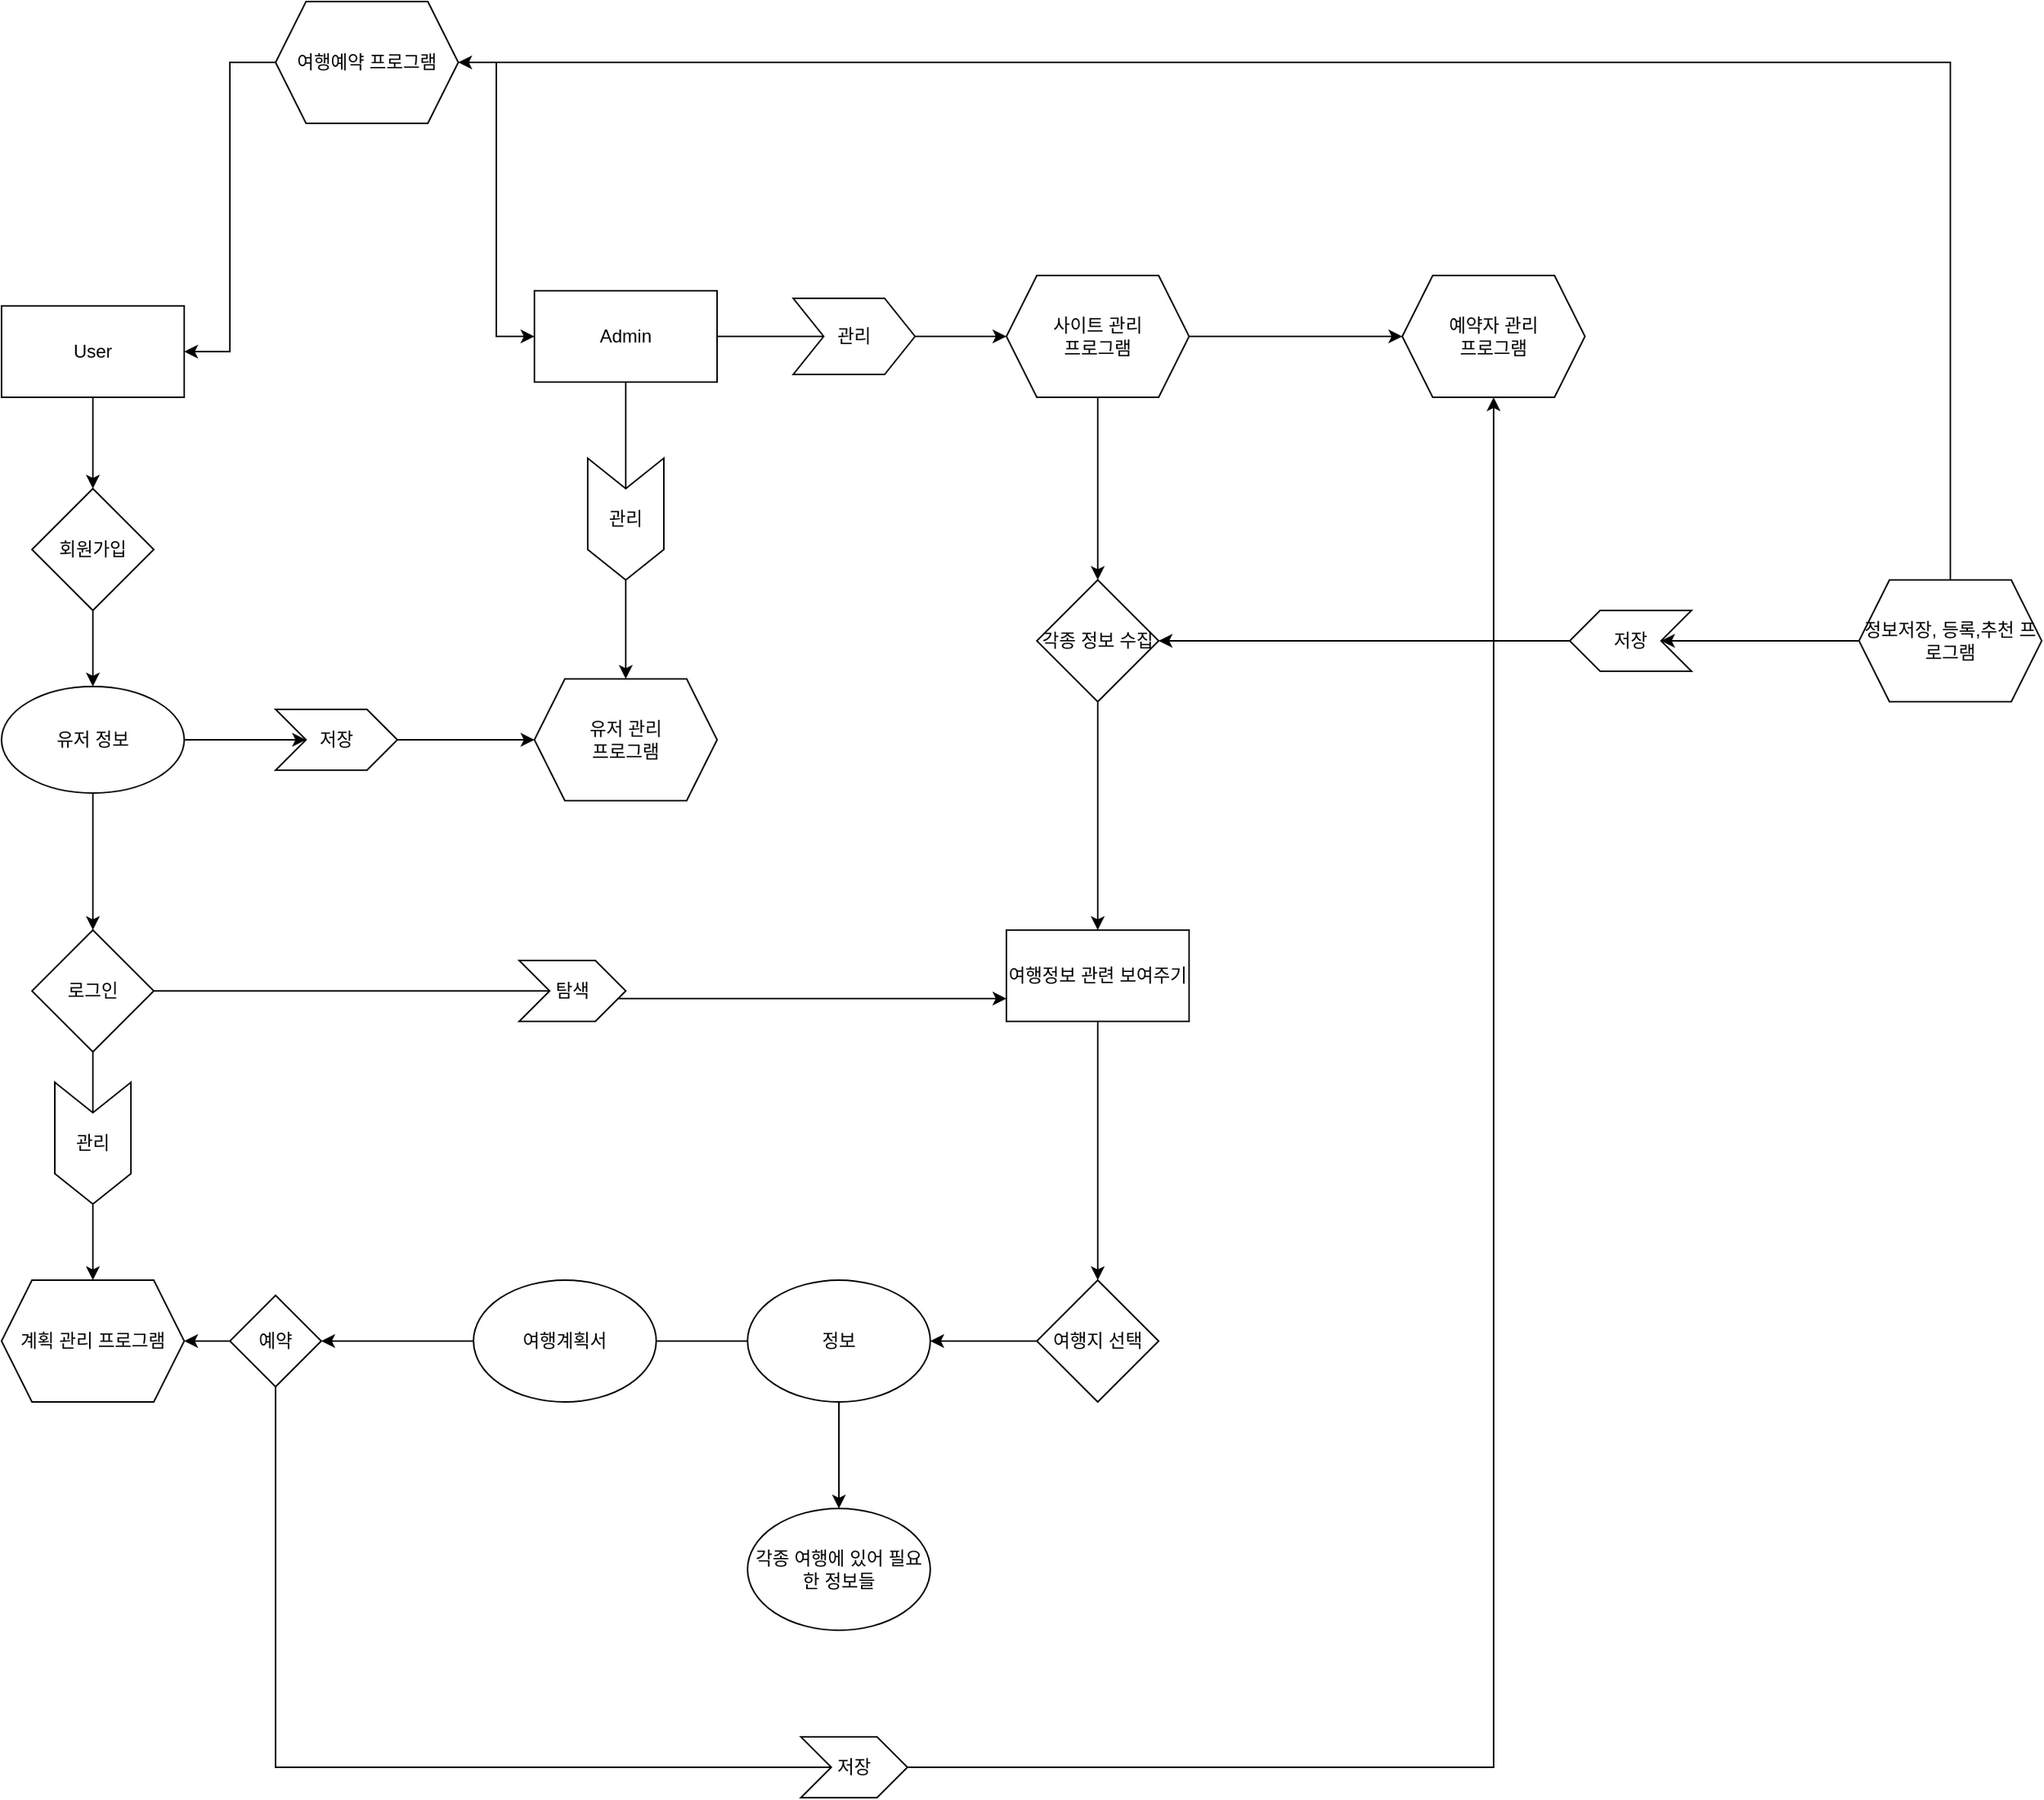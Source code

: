 <mxfile version="14.6.13" type="device"><diagram id="R2lEEEUBdFMjLlhIrx00" name="Page-1"><mxGraphModel dx="1611" dy="827" grid="1" gridSize="10" guides="1" tooltips="1" connect="1" arrows="1" fold="1" page="1" pageScale="1" pageWidth="850" pageHeight="1100" math="0" shadow="0" extFonts="Permanent Marker^https://fonts.googleapis.com/css?family=Permanent+Marker"><root><mxCell id="0"/><mxCell id="1" parent="0"/><mxCell id="mR1vEoHN11opcaeDgZzW-9" value="User" style="rounded=0;whiteSpace=wrap;html=1;" vertex="1" parent="1"><mxGeometry x="120" y="320" width="120" height="60" as="geometry"/></mxCell><mxCell id="mR1vEoHN11opcaeDgZzW-79" value="" style="edgeStyle=orthogonalEdgeStyle;rounded=0;orthogonalLoop=1;jettySize=auto;html=1;entryX=0;entryY=0.5;entryDx=0;entryDy=0;startArrow=none;" edge="1" parent="1" source="mR1vEoHN11opcaeDgZzW-83" target="mR1vEoHN11opcaeDgZzW-34"><mxGeometry relative="1" as="geometry"><mxPoint x="690" y="330" as="targetPoint"/></mxGeometry></mxCell><mxCell id="mR1vEoHN11opcaeDgZzW-80" style="edgeStyle=orthogonalEdgeStyle;rounded=0;orthogonalLoop=1;jettySize=auto;html=1;entryX=0.5;entryY=0;entryDx=0;entryDy=0;" edge="1" parent="1" source="mR1vEoHN11opcaeDgZzW-12" target="mR1vEoHN11opcaeDgZzW-33"><mxGeometry relative="1" as="geometry"/></mxCell><mxCell id="mR1vEoHN11opcaeDgZzW-12" value="Admin" style="rounded=0;whiteSpace=wrap;html=1;" vertex="1" parent="1"><mxGeometry x="470" y="310" width="120" height="60" as="geometry"/></mxCell><mxCell id="mR1vEoHN11opcaeDgZzW-91" style="edgeStyle=orthogonalEdgeStyle;rounded=0;orthogonalLoop=1;jettySize=auto;html=1;entryX=0;entryY=0.75;entryDx=0;entryDy=0;" edge="1" parent="1" source="mR1vEoHN11opcaeDgZzW-22" target="mR1vEoHN11opcaeDgZzW-27"><mxGeometry relative="1" as="geometry"/></mxCell><mxCell id="mR1vEoHN11opcaeDgZzW-108" style="edgeStyle=orthogonalEdgeStyle;rounded=0;orthogonalLoop=1;jettySize=auto;html=1;entryX=0.5;entryY=0;entryDx=0;entryDy=0;" edge="1" parent="1" source="mR1vEoHN11opcaeDgZzW-22" target="mR1vEoHN11opcaeDgZzW-105"><mxGeometry relative="1" as="geometry"/></mxCell><mxCell id="mR1vEoHN11opcaeDgZzW-22" value="로그인" style="rhombus;whiteSpace=wrap;html=1;" vertex="1" parent="1"><mxGeometry x="140" y="730" width="80" height="80" as="geometry"/></mxCell><mxCell id="mR1vEoHN11opcaeDgZzW-141" style="edgeStyle=orthogonalEdgeStyle;rounded=0;orthogonalLoop=1;jettySize=auto;html=1;entryX=0.5;entryY=0;entryDx=0;entryDy=0;" edge="1" parent="1" source="mR1vEoHN11opcaeDgZzW-23" target="mR1vEoHN11opcaeDgZzW-75"><mxGeometry relative="1" as="geometry"/></mxCell><mxCell id="mR1vEoHN11opcaeDgZzW-23" value="회원가입" style="rhombus;whiteSpace=wrap;html=1;" vertex="1" parent="1"><mxGeometry x="140" y="440" width="80" height="80" as="geometry"/></mxCell><mxCell id="mR1vEoHN11opcaeDgZzW-24" value="" style="endArrow=classic;html=1;entryX=0.5;entryY=0;entryDx=0;entryDy=0;exitX=0.5;exitY=1;exitDx=0;exitDy=0;" edge="1" parent="1" source="mR1vEoHN11opcaeDgZzW-9" target="mR1vEoHN11opcaeDgZzW-23"><mxGeometry width="50" height="50" relative="1" as="geometry"><mxPoint x="550" y="940" as="sourcePoint"/><mxPoint x="600" y="890" as="targetPoint"/></mxGeometry></mxCell><mxCell id="mR1vEoHN11opcaeDgZzW-101" style="edgeStyle=orthogonalEdgeStyle;rounded=0;orthogonalLoop=1;jettySize=auto;html=1;entryX=0.5;entryY=0;entryDx=0;entryDy=0;" edge="1" parent="1" source="mR1vEoHN11opcaeDgZzW-27" target="mR1vEoHN11opcaeDgZzW-64"><mxGeometry relative="1" as="geometry"/></mxCell><mxCell id="mR1vEoHN11opcaeDgZzW-27" value="여행정보 관련 보여주기" style="rounded=0;whiteSpace=wrap;html=1;" vertex="1" parent="1"><mxGeometry x="780" y="730" width="120" height="60" as="geometry"/></mxCell><mxCell id="mR1vEoHN11opcaeDgZzW-90" style="edgeStyle=orthogonalEdgeStyle;rounded=0;orthogonalLoop=1;jettySize=auto;html=1;entryX=0.5;entryY=0;entryDx=0;entryDy=0;" edge="1" parent="1" source="mR1vEoHN11opcaeDgZzW-30" target="mR1vEoHN11opcaeDgZzW-27"><mxGeometry relative="1" as="geometry"/></mxCell><mxCell id="mR1vEoHN11opcaeDgZzW-30" value="각종 정보 수집" style="rhombus;whiteSpace=wrap;html=1;" vertex="1" parent="1"><mxGeometry x="800" y="500" width="80" height="80" as="geometry"/></mxCell><mxCell id="mR1vEoHN11opcaeDgZzW-33" value="&lt;span&gt;유저 관리&lt;/span&gt;&lt;br&gt;&lt;span&gt;프로그램&lt;/span&gt;" style="shape=hexagon;perimeter=hexagonPerimeter2;whiteSpace=wrap;html=1;fixedSize=1;" vertex="1" parent="1"><mxGeometry x="470" y="565" width="120" height="80" as="geometry"/></mxCell><mxCell id="mR1vEoHN11opcaeDgZzW-119" style="edgeStyle=orthogonalEdgeStyle;rounded=0;orthogonalLoop=1;jettySize=auto;html=1;entryX=0;entryY=0.5;entryDx=0;entryDy=0;" edge="1" parent="1" source="mR1vEoHN11opcaeDgZzW-34" target="mR1vEoHN11opcaeDgZzW-57"><mxGeometry relative="1" as="geometry"/></mxCell><mxCell id="mR1vEoHN11opcaeDgZzW-140" style="edgeStyle=orthogonalEdgeStyle;rounded=0;orthogonalLoop=1;jettySize=auto;html=1;entryX=0.5;entryY=0;entryDx=0;entryDy=0;" edge="1" parent="1" source="mR1vEoHN11opcaeDgZzW-34" target="mR1vEoHN11opcaeDgZzW-30"><mxGeometry relative="1" as="geometry"/></mxCell><mxCell id="mR1vEoHN11opcaeDgZzW-34" value="&lt;span style=&quot;background-color: rgb(255 , 255 , 255)&quot;&gt;사이트 관리&lt;br&gt;프로그램&lt;br&gt;&lt;/span&gt;" style="shape=hexagon;perimeter=hexagonPerimeter2;whiteSpace=wrap;html=1;fixedSize=1;" vertex="1" parent="1"><mxGeometry x="780" y="300" width="120" height="80" as="geometry"/></mxCell><mxCell id="mR1vEoHN11opcaeDgZzW-92" style="edgeStyle=orthogonalEdgeStyle;rounded=0;orthogonalLoop=1;jettySize=auto;html=1;exitX=1;exitY=0.75;exitDx=0;exitDy=0;" edge="1" parent="1" source="mR1vEoHN11opcaeDgZzW-45"><mxGeometry relative="1" as="geometry"><mxPoint x="487.571" y="790" as="targetPoint"/></mxGeometry></mxCell><mxCell id="mR1vEoHN11opcaeDgZzW-45" value="탐색" style="shape=step;perimeter=stepPerimeter;whiteSpace=wrap;html=1;fixedSize=1;" vertex="1" parent="1"><mxGeometry x="460" y="750" width="70" height="40" as="geometry"/></mxCell><mxCell id="mR1vEoHN11opcaeDgZzW-57" value="예약자 관리 &lt;br&gt;프로그램&lt;br&gt;" style="shape=hexagon;perimeter=hexagonPerimeter2;whiteSpace=wrap;html=1;fixedSize=1;" vertex="1" parent="1"><mxGeometry x="1040" y="300" width="120" height="80" as="geometry"/></mxCell><mxCell id="mR1vEoHN11opcaeDgZzW-60" value="각종 여행에 있어 필요한 정보들" style="ellipse;whiteSpace=wrap;html=1;" vertex="1" parent="1"><mxGeometry x="610" y="1110" width="120" height="80" as="geometry"/></mxCell><mxCell id="mR1vEoHN11opcaeDgZzW-138" style="edgeStyle=orthogonalEdgeStyle;rounded=0;orthogonalLoop=1;jettySize=auto;html=1;entryX=1;entryY=0.5;entryDx=0;entryDy=0;" edge="1" parent="1" source="mR1vEoHN11opcaeDgZzW-62" target="mR1vEoHN11opcaeDgZzW-9"><mxGeometry relative="1" as="geometry"/></mxCell><mxCell id="mR1vEoHN11opcaeDgZzW-139" style="edgeStyle=orthogonalEdgeStyle;rounded=0;orthogonalLoop=1;jettySize=auto;html=1;entryX=0;entryY=0.5;entryDx=0;entryDy=0;" edge="1" parent="1" source="mR1vEoHN11opcaeDgZzW-62" target="mR1vEoHN11opcaeDgZzW-12"><mxGeometry relative="1" as="geometry"/></mxCell><mxCell id="mR1vEoHN11opcaeDgZzW-62" value="여행예약 프로그램" style="shape=hexagon;perimeter=hexagonPerimeter2;whiteSpace=wrap;html=1;fixedSize=1;" vertex="1" parent="1"><mxGeometry x="300" y="120" width="120" height="80" as="geometry"/></mxCell><mxCell id="mR1vEoHN11opcaeDgZzW-114" style="edgeStyle=orthogonalEdgeStyle;rounded=0;orthogonalLoop=1;jettySize=auto;html=1;entryX=1;entryY=0.5;entryDx=0;entryDy=0;" edge="1" parent="1" source="mR1vEoHN11opcaeDgZzW-64" target="mR1vEoHN11opcaeDgZzW-112"><mxGeometry relative="1" as="geometry"/></mxCell><mxCell id="mR1vEoHN11opcaeDgZzW-64" value="여행지 선택" style="rhombus;whiteSpace=wrap;html=1;" vertex="1" parent="1"><mxGeometry x="800" y="960" width="80" height="80" as="geometry"/></mxCell><mxCell id="mR1vEoHN11opcaeDgZzW-70" value="관리" style="shape=step;perimeter=stepPerimeter;whiteSpace=wrap;html=1;fixedSize=1;direction=south;" vertex="1" parent="1"><mxGeometry x="505" y="420" width="50" height="80" as="geometry"/></mxCell><mxCell id="mR1vEoHN11opcaeDgZzW-81" value="" style="edgeStyle=orthogonalEdgeStyle;rounded=0;orthogonalLoop=1;jettySize=auto;html=1;" edge="1" parent="1" source="mR1vEoHN11opcaeDgZzW-71" target="mR1vEoHN11opcaeDgZzW-33"><mxGeometry relative="1" as="geometry"/></mxCell><mxCell id="mR1vEoHN11opcaeDgZzW-71" value="저장" style="shape=step;perimeter=stepPerimeter;whiteSpace=wrap;html=1;fixedSize=1;" vertex="1" parent="1"><mxGeometry x="300" y="585" width="80" height="40" as="geometry"/></mxCell><mxCell id="mR1vEoHN11opcaeDgZzW-77" value="" style="edgeStyle=orthogonalEdgeStyle;rounded=0;orthogonalLoop=1;jettySize=auto;html=1;" edge="1" parent="1" source="mR1vEoHN11opcaeDgZzW-75" target="mR1vEoHN11opcaeDgZzW-22"><mxGeometry relative="1" as="geometry"/></mxCell><mxCell id="mR1vEoHN11opcaeDgZzW-82" style="edgeStyle=orthogonalEdgeStyle;rounded=0;orthogonalLoop=1;jettySize=auto;html=1;entryX=0;entryY=0.5;entryDx=0;entryDy=0;" edge="1" parent="1" source="mR1vEoHN11opcaeDgZzW-75" target="mR1vEoHN11opcaeDgZzW-71"><mxGeometry relative="1" as="geometry"/></mxCell><mxCell id="mR1vEoHN11opcaeDgZzW-75" value="유저 정보" style="ellipse;whiteSpace=wrap;html=1;" vertex="1" parent="1"><mxGeometry x="120" y="570" width="120" height="70" as="geometry"/></mxCell><mxCell id="mR1vEoHN11opcaeDgZzW-83" value="관리" style="shape=step;perimeter=stepPerimeter;whiteSpace=wrap;html=1;fixedSize=1;direction=east;rotation=0;" vertex="1" parent="1"><mxGeometry x="640" y="315" width="80" height="50" as="geometry"/></mxCell><mxCell id="mR1vEoHN11opcaeDgZzW-84" value="" style="edgeStyle=orthogonalEdgeStyle;rounded=0;orthogonalLoop=1;jettySize=auto;html=1;entryX=0;entryY=0.5;entryDx=0;entryDy=0;endArrow=none;" edge="1" parent="1" source="mR1vEoHN11opcaeDgZzW-12" target="mR1vEoHN11opcaeDgZzW-83"><mxGeometry relative="1" as="geometry"><mxPoint x="590" y="330" as="sourcePoint"/><mxPoint x="780" y="330" as="targetPoint"/></mxGeometry></mxCell><mxCell id="mR1vEoHN11opcaeDgZzW-105" value="계획 관리 프로그램" style="shape=hexagon;perimeter=hexagonPerimeter2;whiteSpace=wrap;html=1;fixedSize=1;" vertex="1" parent="1"><mxGeometry x="120" y="960" width="120" height="80" as="geometry"/></mxCell><mxCell id="mR1vEoHN11opcaeDgZzW-111" value="관리" style="shape=step;perimeter=stepPerimeter;whiteSpace=wrap;html=1;fixedSize=1;direction=south;" vertex="1" parent="1"><mxGeometry x="155" y="830" width="50" height="80" as="geometry"/></mxCell><mxCell id="mR1vEoHN11opcaeDgZzW-113" style="edgeStyle=orthogonalEdgeStyle;rounded=0;orthogonalLoop=1;jettySize=auto;html=1;entryX=0.5;entryY=0;entryDx=0;entryDy=0;" edge="1" parent="1" source="mR1vEoHN11opcaeDgZzW-112" target="mR1vEoHN11opcaeDgZzW-60"><mxGeometry relative="1" as="geometry"/></mxCell><mxCell id="mR1vEoHN11opcaeDgZzW-124" style="edgeStyle=orthogonalEdgeStyle;rounded=0;orthogonalLoop=1;jettySize=auto;html=1;entryX=0.917;entryY=0.5;entryDx=0;entryDy=0;entryPerimeter=0;" edge="1" parent="1" source="mR1vEoHN11opcaeDgZzW-112" target="mR1vEoHN11opcaeDgZzW-123"><mxGeometry relative="1" as="geometry"/></mxCell><mxCell id="mR1vEoHN11opcaeDgZzW-112" value="정보" style="ellipse;whiteSpace=wrap;html=1;" vertex="1" parent="1"><mxGeometry x="610" y="960" width="120" height="80" as="geometry"/></mxCell><mxCell id="mR1vEoHN11opcaeDgZzW-126" style="edgeStyle=orthogonalEdgeStyle;rounded=0;orthogonalLoop=1;jettySize=auto;html=1;entryX=1;entryY=0.5;entryDx=0;entryDy=0;" edge="1" parent="1" source="mR1vEoHN11opcaeDgZzW-121" target="mR1vEoHN11opcaeDgZzW-105"><mxGeometry relative="1" as="geometry"/></mxCell><mxCell id="mR1vEoHN11opcaeDgZzW-129" style="edgeStyle=orthogonalEdgeStyle;rounded=0;orthogonalLoop=1;jettySize=auto;html=1;entryX=0;entryY=0.5;entryDx=0;entryDy=0;" edge="1" parent="1" source="mR1vEoHN11opcaeDgZzW-121" target="mR1vEoHN11opcaeDgZzW-85"><mxGeometry relative="1" as="geometry"><Array as="points"><mxPoint x="300" y="1280"/><mxPoint x="725" y="1280"/></Array></mxGeometry></mxCell><mxCell id="mR1vEoHN11opcaeDgZzW-121" value="예약" style="rhombus;whiteSpace=wrap;html=1;" vertex="1" parent="1"><mxGeometry x="270" y="970" width="60" height="60" as="geometry"/></mxCell><mxCell id="mR1vEoHN11opcaeDgZzW-125" style="edgeStyle=orthogonalEdgeStyle;rounded=0;orthogonalLoop=1;jettySize=auto;html=1;entryX=1;entryY=0.5;entryDx=0;entryDy=0;" edge="1" parent="1" source="mR1vEoHN11opcaeDgZzW-123" target="mR1vEoHN11opcaeDgZzW-121"><mxGeometry relative="1" as="geometry"/></mxCell><mxCell id="mR1vEoHN11opcaeDgZzW-123" value="여행계획서" style="ellipse;whiteSpace=wrap;html=1;" vertex="1" parent="1"><mxGeometry x="430" y="960" width="120" height="80" as="geometry"/></mxCell><mxCell id="mR1vEoHN11opcaeDgZzW-130" style="edgeStyle=orthogonalEdgeStyle;rounded=0;orthogonalLoop=1;jettySize=auto;html=1;entryX=0.5;entryY=1;entryDx=0;entryDy=0;" edge="1" parent="1" source="mR1vEoHN11opcaeDgZzW-85" target="mR1vEoHN11opcaeDgZzW-57"><mxGeometry relative="1" as="geometry"><Array as="points"><mxPoint x="1100" y="1280"/></Array></mxGeometry></mxCell><mxCell id="mR1vEoHN11opcaeDgZzW-85" value="저장" style="shape=step;perimeter=stepPerimeter;whiteSpace=wrap;html=1;fixedSize=1;direction=east;" vertex="1" parent="1"><mxGeometry x="645" y="1260" width="70" height="40" as="geometry"/></mxCell><mxCell id="mR1vEoHN11opcaeDgZzW-132" style="edgeStyle=orthogonalEdgeStyle;rounded=0;orthogonalLoop=1;jettySize=auto;html=1;entryX=1;entryY=0.5;entryDx=0;entryDy=0;startArrow=none;" edge="1" parent="1" source="mR1vEoHN11opcaeDgZzW-133" target="mR1vEoHN11opcaeDgZzW-30"><mxGeometry relative="1" as="geometry"/></mxCell><mxCell id="mR1vEoHN11opcaeDgZzW-136" style="edgeStyle=orthogonalEdgeStyle;rounded=0;orthogonalLoop=1;jettySize=auto;html=1;entryX=0;entryY=0.5;entryDx=0;entryDy=0;" edge="1" parent="1" source="mR1vEoHN11opcaeDgZzW-131" target="mR1vEoHN11opcaeDgZzW-133"><mxGeometry relative="1" as="geometry"/></mxCell><mxCell id="mR1vEoHN11opcaeDgZzW-142" style="edgeStyle=orthogonalEdgeStyle;rounded=0;orthogonalLoop=1;jettySize=auto;html=1;" edge="1" parent="1" source="mR1vEoHN11opcaeDgZzW-131" target="mR1vEoHN11opcaeDgZzW-62"><mxGeometry relative="1" as="geometry"><Array as="points"><mxPoint x="1400" y="160"/></Array></mxGeometry></mxCell><mxCell id="mR1vEoHN11opcaeDgZzW-131" value="정보저장, 등록,추천 프로그램" style="shape=hexagon;perimeter=hexagonPerimeter2;whiteSpace=wrap;html=1;fixedSize=1;" vertex="1" parent="1"><mxGeometry x="1340" y="500" width="120" height="80" as="geometry"/></mxCell><mxCell id="mR1vEoHN11opcaeDgZzW-133" value="저장" style="shape=step;perimeter=stepPerimeter;whiteSpace=wrap;html=1;fixedSize=1;rotation=0;direction=west;" vertex="1" parent="1"><mxGeometry x="1150" y="520" width="80" height="40" as="geometry"/></mxCell></root></mxGraphModel></diagram></mxfile>
